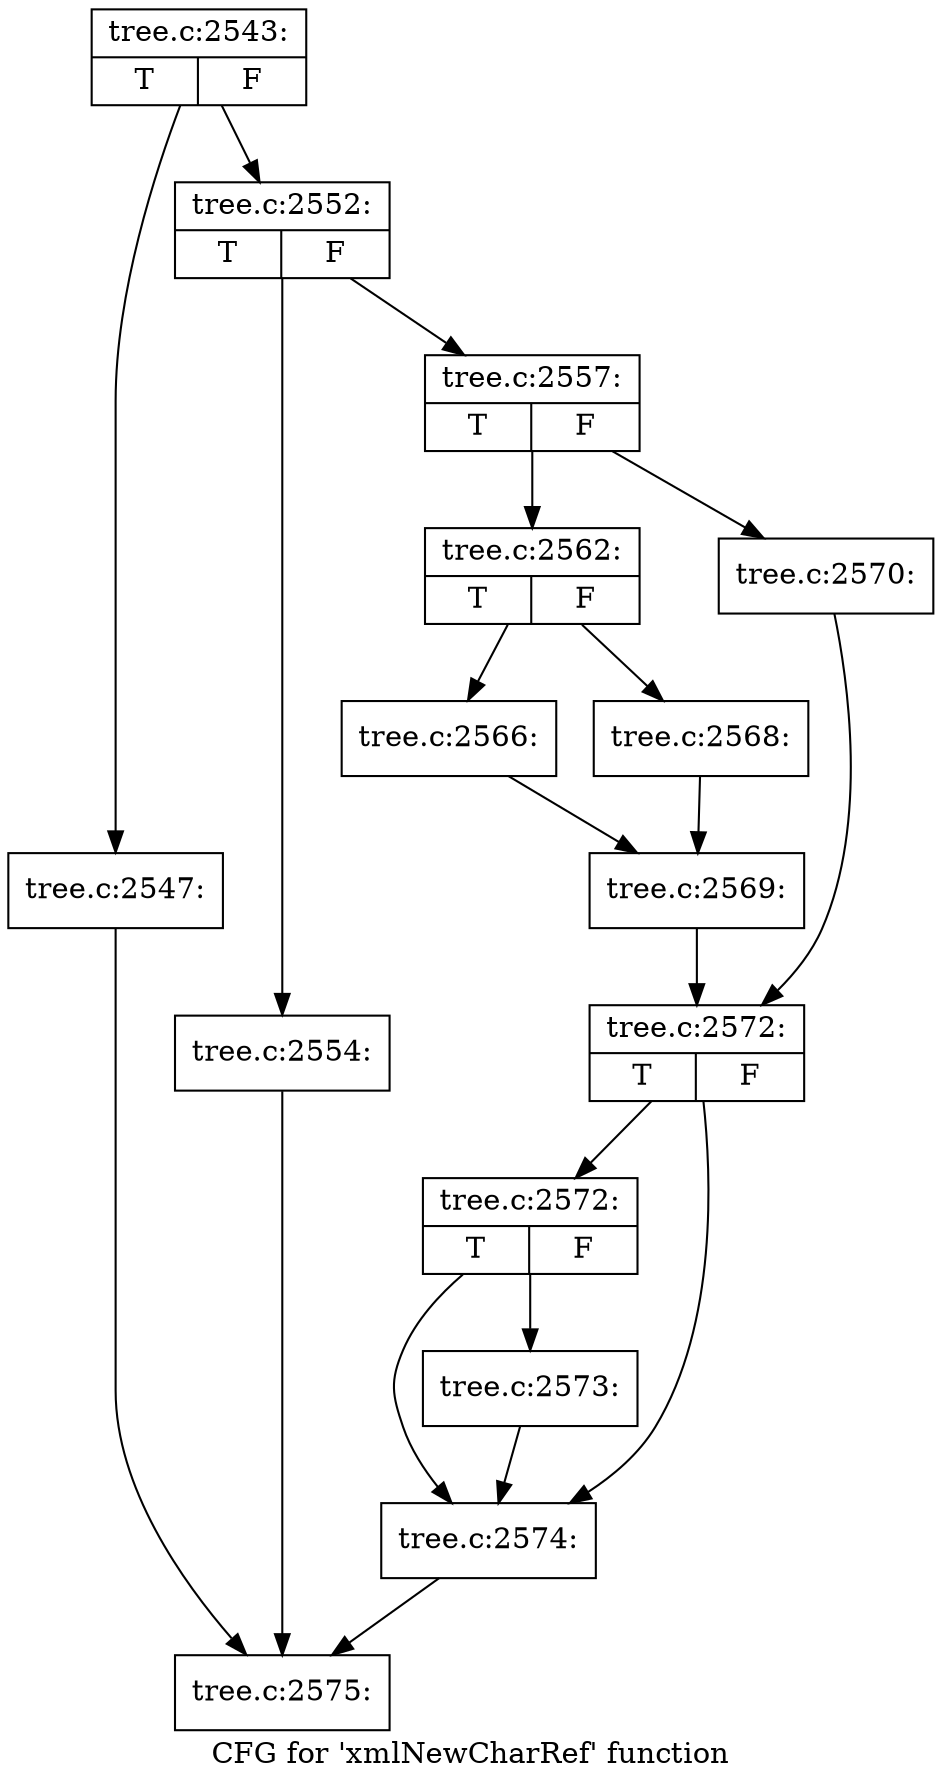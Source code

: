 digraph "CFG for 'xmlNewCharRef' function" {
	label="CFG for 'xmlNewCharRef' function";

	Node0x439e500 [shape=record,label="{tree.c:2543:|{<s0>T|<s1>F}}"];
	Node0x439e500 -> Node0x43a6620;
	Node0x439e500 -> Node0x43a6670;
	Node0x43a6620 [shape=record,label="{tree.c:2547:}"];
	Node0x43a6620 -> Node0x43a6a50;
	Node0x43a6670 [shape=record,label="{tree.c:2552:|{<s0>T|<s1>F}}"];
	Node0x43a6670 -> Node0x43a7b00;
	Node0x43a6670 -> Node0x43a7b50;
	Node0x43a7b00 [shape=record,label="{tree.c:2554:}"];
	Node0x43a7b00 -> Node0x43a6a50;
	Node0x43a7b50 [shape=record,label="{tree.c:2557:|{<s0>T|<s1>F}}"];
	Node0x43a7b50 -> Node0x43a8a40;
	Node0x43a7b50 -> Node0x43a8ae0;
	Node0x43a8a40 [shape=record,label="{tree.c:2562:|{<s0>T|<s1>F}}"];
	Node0x43a8a40 -> Node0x43a9cd0;
	Node0x43a8a40 -> Node0x43aa0b0;
	Node0x43a9cd0 [shape=record,label="{tree.c:2566:}"];
	Node0x43a9cd0 -> Node0x43aa060;
	Node0x43aa0b0 [shape=record,label="{tree.c:2568:}"];
	Node0x43aa0b0 -> Node0x43aa060;
	Node0x43aa060 [shape=record,label="{tree.c:2569:}"];
	Node0x43aa060 -> Node0x43a8a90;
	Node0x43a8ae0 [shape=record,label="{tree.c:2570:}"];
	Node0x43a8ae0 -> Node0x43a8a90;
	Node0x43a8a90 [shape=record,label="{tree.c:2572:|{<s0>T|<s1>F}}"];
	Node0x43a8a90 -> Node0x43ab2a0;
	Node0x43a8a90 -> Node0x43ab250;
	Node0x43ab2a0 [shape=record,label="{tree.c:2572:|{<s0>T|<s1>F}}"];
	Node0x43ab2a0 -> Node0x43ab200;
	Node0x43ab2a0 -> Node0x43ab250;
	Node0x43ab200 [shape=record,label="{tree.c:2573:}"];
	Node0x43ab200 -> Node0x43ab250;
	Node0x43ab250 [shape=record,label="{tree.c:2574:}"];
	Node0x43ab250 -> Node0x43a6a50;
	Node0x43a6a50 [shape=record,label="{tree.c:2575:}"];
}

